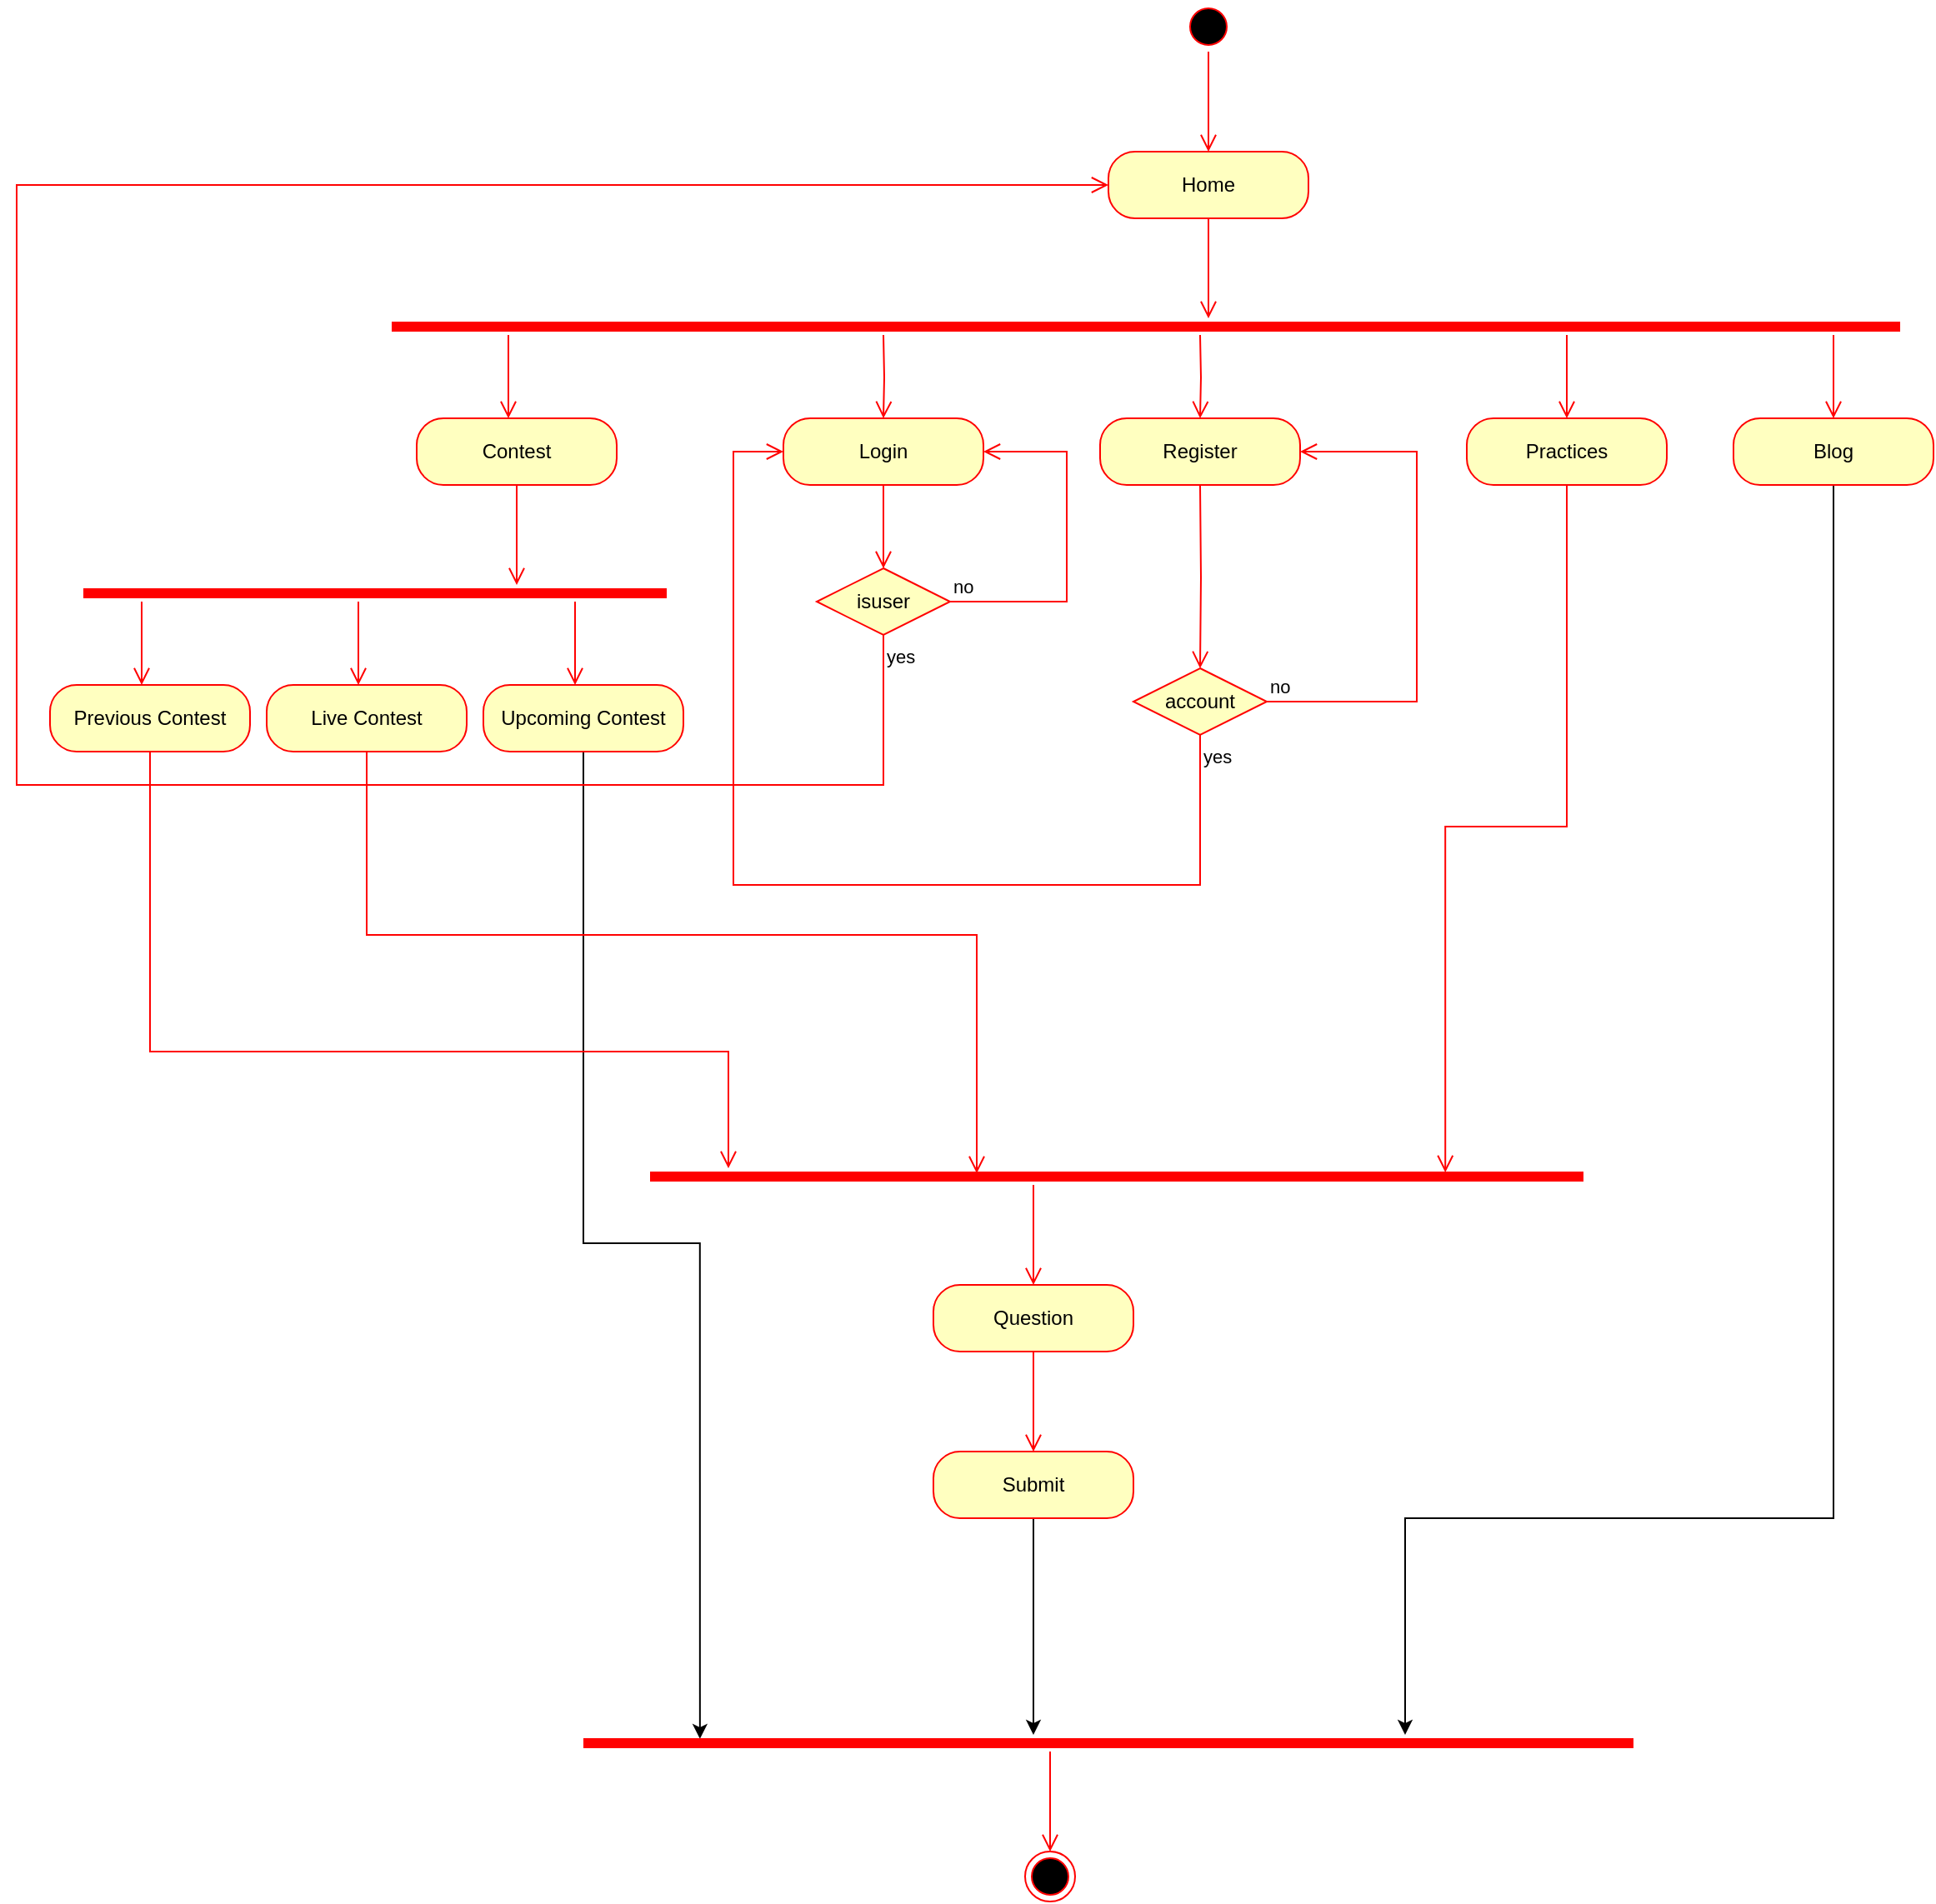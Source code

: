 <mxfile version="15.8.6" type="device"><diagram id="GTkBtEdWsMiXOQVe62GC" name="Page-1"><mxGraphModel dx="2480" dy="1337" grid="1" gridSize="10" guides="1" tooltips="1" connect="1" arrows="1" fold="1" page="1" pageScale="1" pageWidth="1169" pageHeight="827" math="0" shadow="0"><root><mxCell id="0"/><mxCell id="1" parent="0"/><mxCell id="UnOuUodClYG0U-tPBq-L-1" value="" style="ellipse;html=1;shape=startState;fillColor=#000000;strokeColor=#ff0000;" vertex="1" parent="1"><mxGeometry x="710" y="30" width="30" height="30" as="geometry"/></mxCell><mxCell id="UnOuUodClYG0U-tPBq-L-2" value="" style="edgeStyle=orthogonalEdgeStyle;html=1;verticalAlign=bottom;endArrow=open;endSize=8;strokeColor=#ff0000;rounded=0;" edge="1" source="UnOuUodClYG0U-tPBq-L-1" parent="1"><mxGeometry relative="1" as="geometry"><mxPoint x="725" y="120" as="targetPoint"/></mxGeometry></mxCell><mxCell id="UnOuUodClYG0U-tPBq-L-3" value="Home" style="rounded=1;whiteSpace=wrap;html=1;arcSize=40;fontColor=#000000;fillColor=#ffffc0;strokeColor=#ff0000;" vertex="1" parent="1"><mxGeometry x="665" y="120" width="120" height="40" as="geometry"/></mxCell><mxCell id="UnOuUodClYG0U-tPBq-L-4" value="" style="edgeStyle=orthogonalEdgeStyle;html=1;verticalAlign=bottom;endArrow=open;endSize=8;strokeColor=#ff0000;rounded=0;" edge="1" source="UnOuUodClYG0U-tPBq-L-3" parent="1"><mxGeometry relative="1" as="geometry"><mxPoint x="725" y="220" as="targetPoint"/></mxGeometry></mxCell><mxCell id="UnOuUodClYG0U-tPBq-L-6" value="" style="shape=line;html=1;strokeWidth=6;strokeColor=#ff0000;" vertex="1" parent="1"><mxGeometry x="235" y="220" width="905" height="10" as="geometry"/></mxCell><mxCell id="UnOuUodClYG0U-tPBq-L-7" value="" style="edgeStyle=orthogonalEdgeStyle;html=1;verticalAlign=bottom;endArrow=open;endSize=8;strokeColor=#ff0000;rounded=0;" edge="1" parent="1"><mxGeometry relative="1" as="geometry"><mxPoint x="1100" y="280" as="targetPoint"/><mxPoint x="1100" y="230" as="sourcePoint"/></mxGeometry></mxCell><mxCell id="UnOuUodClYG0U-tPBq-L-84" style="edgeStyle=orthogonalEdgeStyle;rounded=0;orthogonalLoop=1;jettySize=auto;html=1;exitX=0.5;exitY=1;exitDx=0;exitDy=0;" edge="1" parent="1" source="UnOuUodClYG0U-tPBq-L-8"><mxGeometry relative="1" as="geometry"><mxPoint x="843" y="1070" as="targetPoint"/><Array as="points"><mxPoint x="1100" y="940"/><mxPoint x="843" y="940"/></Array></mxGeometry></mxCell><mxCell id="UnOuUodClYG0U-tPBq-L-8" value="Blog" style="rounded=1;whiteSpace=wrap;html=1;arcSize=40;fontColor=#000000;fillColor=#ffffc0;strokeColor=#ff0000;" vertex="1" parent="1"><mxGeometry x="1040" y="280" width="120" height="40" as="geometry"/></mxCell><mxCell id="UnOuUodClYG0U-tPBq-L-13" value="Contest" style="rounded=1;whiteSpace=wrap;html=1;arcSize=40;fontColor=#000000;fillColor=#ffffc0;strokeColor=#ff0000;" vertex="1" parent="1"><mxGeometry x="250" y="280" width="120" height="40" as="geometry"/></mxCell><mxCell id="UnOuUodClYG0U-tPBq-L-14" value="" style="edgeStyle=orthogonalEdgeStyle;html=1;verticalAlign=bottom;endArrow=open;endSize=8;strokeColor=#ff0000;rounded=0;" edge="1" source="UnOuUodClYG0U-tPBq-L-13" parent="1"><mxGeometry relative="1" as="geometry"><mxPoint x="310" y="380" as="targetPoint"/></mxGeometry></mxCell><mxCell id="UnOuUodClYG0U-tPBq-L-15" value="" style="edgeStyle=orthogonalEdgeStyle;html=1;verticalAlign=bottom;endArrow=open;endSize=8;strokeColor=#ff0000;rounded=0;" edge="1" parent="1"><mxGeometry relative="1" as="geometry"><mxPoint x="305" y="280" as="targetPoint"/><mxPoint x="305" y="230" as="sourcePoint"/><Array as="points"><mxPoint x="305" y="250"/><mxPoint x="305" y="250"/></Array></mxGeometry></mxCell><mxCell id="UnOuUodClYG0U-tPBq-L-16" value="" style="edgeStyle=orthogonalEdgeStyle;html=1;verticalAlign=bottom;endArrow=open;endSize=8;strokeColor=#ff0000;rounded=0;" edge="1" parent="1"><mxGeometry relative="1" as="geometry"><mxPoint x="940" y="280" as="targetPoint"/><mxPoint x="940" y="230" as="sourcePoint"/></mxGeometry></mxCell><mxCell id="UnOuUodClYG0U-tPBq-L-20" value="" style="edgeStyle=orthogonalEdgeStyle;html=1;verticalAlign=bottom;endArrow=open;endSize=8;strokeColor=#ff0000;rounded=0;" edge="1" parent="1"><mxGeometry relative="1" as="geometry"><mxPoint x="345" y="440" as="targetPoint"/><mxPoint x="345" y="390" as="sourcePoint"/><Array as="points"><mxPoint x="345" y="400"/><mxPoint x="345" y="400"/></Array></mxGeometry></mxCell><mxCell id="UnOuUodClYG0U-tPBq-L-21" value="" style="shape=line;html=1;strokeWidth=6;strokeColor=#ff0000;" vertex="1" parent="1"><mxGeometry x="50" y="380" width="350" height="10" as="geometry"/></mxCell><mxCell id="UnOuUodClYG0U-tPBq-L-82" style="edgeStyle=orthogonalEdgeStyle;rounded=0;orthogonalLoop=1;jettySize=auto;html=1;exitX=0.5;exitY=1;exitDx=0;exitDy=0;entryX=0.111;entryY=0.243;entryDx=0;entryDy=0;entryPerimeter=0;" edge="1" parent="1" source="UnOuUodClYG0U-tPBq-L-22" target="UnOuUodClYG0U-tPBq-L-81"><mxGeometry relative="1" as="geometry"><Array as="points"><mxPoint x="350" y="775"/><mxPoint x="420" y="775"/></Array></mxGeometry></mxCell><mxCell id="UnOuUodClYG0U-tPBq-L-22" value="Upcoming Contest" style="rounded=1;whiteSpace=wrap;html=1;arcSize=40;fontColor=#000000;fillColor=#ffffc0;strokeColor=#ff0000;" vertex="1" parent="1"><mxGeometry x="290" y="440" width="120" height="40" as="geometry"/></mxCell><mxCell id="UnOuUodClYG0U-tPBq-L-23" value="Live Contest" style="rounded=1;whiteSpace=wrap;html=1;arcSize=40;fontColor=#000000;fillColor=#ffffc0;strokeColor=#ff0000;" vertex="1" parent="1"><mxGeometry x="160" y="440" width="120" height="40" as="geometry"/></mxCell><mxCell id="UnOuUodClYG0U-tPBq-L-24" value="" style="edgeStyle=orthogonalEdgeStyle;html=1;verticalAlign=bottom;endArrow=open;endSize=8;strokeColor=#ff0000;rounded=0;" edge="1" parent="1"><mxGeometry relative="1" as="geometry"><mxPoint x="215" y="440" as="targetPoint"/><mxPoint x="215" y="390" as="sourcePoint"/><Array as="points"><mxPoint x="215" y="400"/><mxPoint x="215" y="400"/></Array></mxGeometry></mxCell><mxCell id="UnOuUodClYG0U-tPBq-L-25" value="" style="edgeStyle=orthogonalEdgeStyle;html=1;verticalAlign=bottom;endArrow=open;endSize=8;strokeColor=#ff0000;rounded=0;" edge="1" source="UnOuUodClYG0U-tPBq-L-23" parent="1"><mxGeometry relative="1" as="geometry"><mxPoint x="586" y="733" as="targetPoint"/><Array as="points"><mxPoint x="220" y="590"/><mxPoint x="586" y="590"/></Array></mxGeometry></mxCell><mxCell id="UnOuUodClYG0U-tPBq-L-26" value="" style="edgeStyle=orthogonalEdgeStyle;html=1;verticalAlign=bottom;endArrow=open;endSize=8;strokeColor=#ff0000;rounded=0;" edge="1" source="UnOuUodClYG0U-tPBq-L-27" parent="1" target="UnOuUodClYG0U-tPBq-L-53"><mxGeometry relative="1" as="geometry"><mxPoint x="90" y="540" as="targetPoint"/><Array as="points"><mxPoint x="90" y="660"/><mxPoint x="437" y="660"/></Array></mxGeometry></mxCell><mxCell id="UnOuUodClYG0U-tPBq-L-27" value="Previous Contest" style="rounded=1;whiteSpace=wrap;html=1;arcSize=40;fontColor=#000000;fillColor=#ffffc0;strokeColor=#ff0000;" vertex="1" parent="1"><mxGeometry x="30" y="440" width="120" height="40" as="geometry"/></mxCell><mxCell id="UnOuUodClYG0U-tPBq-L-28" value="" style="edgeStyle=orthogonalEdgeStyle;html=1;verticalAlign=bottom;endArrow=open;endSize=8;strokeColor=#ff0000;rounded=0;" edge="1" parent="1"><mxGeometry relative="1" as="geometry"><mxPoint x="85" y="440" as="targetPoint"/><mxPoint x="85" y="390" as="sourcePoint"/><Array as="points"><mxPoint x="85" y="400"/><mxPoint x="85" y="400"/></Array></mxGeometry></mxCell><mxCell id="UnOuUodClYG0U-tPBq-L-29" value="" style="edgeStyle=orthogonalEdgeStyle;html=1;verticalAlign=bottom;endArrow=open;endSize=8;strokeColor=#ff0000;rounded=0;entryX=0.852;entryY=0.253;entryDx=0;entryDy=0;entryPerimeter=0;" edge="1" source="UnOuUodClYG0U-tPBq-L-30" parent="1" target="UnOuUodClYG0U-tPBq-L-53"><mxGeometry relative="1" as="geometry"><mxPoint x="940" y="380" as="targetPoint"/></mxGeometry></mxCell><mxCell id="UnOuUodClYG0U-tPBq-L-30" value="Practices" style="rounded=1;whiteSpace=wrap;html=1;arcSize=40;fontColor=#000000;fillColor=#ffffc0;strokeColor=#ff0000;" vertex="1" parent="1"><mxGeometry x="880" y="280" width="120" height="40" as="geometry"/></mxCell><mxCell id="UnOuUodClYG0U-tPBq-L-33" value="" style="edgeStyle=orthogonalEdgeStyle;html=1;verticalAlign=bottom;endArrow=open;endSize=8;strokeColor=#ff0000;rounded=0;" edge="1" source="UnOuUodClYG0U-tPBq-L-35" parent="1"><mxGeometry relative="1" as="geometry"><mxPoint x="620" y="900" as="targetPoint"/></mxGeometry></mxCell><mxCell id="UnOuUodClYG0U-tPBq-L-83" style="edgeStyle=orthogonalEdgeStyle;rounded=0;orthogonalLoop=1;jettySize=auto;html=1;exitX=0.5;exitY=1;exitDx=0;exitDy=0;" edge="1" parent="1" source="UnOuUodClYG0U-tPBq-L-34"><mxGeometry relative="1" as="geometry"><mxPoint x="620" y="1070" as="targetPoint"/></mxGeometry></mxCell><mxCell id="UnOuUodClYG0U-tPBq-L-34" value="Submit" style="rounded=1;whiteSpace=wrap;html=1;arcSize=40;fontColor=#000000;fillColor=#ffffc0;strokeColor=#ff0000;" vertex="1" parent="1"><mxGeometry x="560" y="900" width="120" height="40" as="geometry"/></mxCell><mxCell id="UnOuUodClYG0U-tPBq-L-35" value="Question" style="rounded=1;whiteSpace=wrap;html=1;arcSize=40;fontColor=#000000;fillColor=#ffffc0;strokeColor=#ff0000;" vertex="1" parent="1"><mxGeometry x="560" y="800" width="120" height="40" as="geometry"/></mxCell><mxCell id="UnOuUodClYG0U-tPBq-L-40" value="" style="edgeStyle=orthogonalEdgeStyle;html=1;verticalAlign=bottom;endArrow=open;endSize=8;strokeColor=#ff0000;rounded=0;" edge="1" parent="1" target="UnOuUodClYG0U-tPBq-L-60"><mxGeometry relative="1" as="geometry"><mxPoint x="530" y="280" as="targetPoint"/><mxPoint x="530" y="230" as="sourcePoint"/></mxGeometry></mxCell><mxCell id="UnOuUodClYG0U-tPBq-L-53" value="" style="shape=line;html=1;strokeWidth=6;strokeColor=#ff0000;" vertex="1" parent="1"><mxGeometry x="390" y="730" width="560" height="10" as="geometry"/></mxCell><mxCell id="UnOuUodClYG0U-tPBq-L-54" value="" style="edgeStyle=orthogonalEdgeStyle;html=1;verticalAlign=bottom;endArrow=open;endSize=8;strokeColor=#ff0000;rounded=0;" edge="1" parent="1"><mxGeometry relative="1" as="geometry"><mxPoint x="620" y="800" as="targetPoint"/><mxPoint x="620" y="740" as="sourcePoint"/></mxGeometry></mxCell><mxCell id="UnOuUodClYG0U-tPBq-L-60" value="Login" style="rounded=1;whiteSpace=wrap;html=1;arcSize=40;fontColor=#000000;fillColor=#ffffc0;strokeColor=#ff0000;" vertex="1" parent="1"><mxGeometry x="470" y="280" width="120" height="40" as="geometry"/></mxCell><mxCell id="UnOuUodClYG0U-tPBq-L-64" value="" style="edgeStyle=orthogonalEdgeStyle;html=1;verticalAlign=bottom;endArrow=open;endSize=8;strokeColor=#ff0000;rounded=0;" edge="1" target="UnOuUodClYG0U-tPBq-L-65" parent="1"><mxGeometry relative="1" as="geometry"><mxPoint x="720" y="280" as="targetPoint"/><mxPoint x="720" y="230" as="sourcePoint"/></mxGeometry></mxCell><mxCell id="UnOuUodClYG0U-tPBq-L-65" value="Register" style="rounded=1;whiteSpace=wrap;html=1;arcSize=40;fontColor=#000000;fillColor=#ffffc0;strokeColor=#ff0000;" vertex="1" parent="1"><mxGeometry x="660" y="280" width="120" height="40" as="geometry"/></mxCell><mxCell id="UnOuUodClYG0U-tPBq-L-66" value="&lt;div&gt;isuser&lt;/div&gt;" style="rhombus;whiteSpace=wrap;html=1;fillColor=#ffffc0;strokeColor=#ff0000;" vertex="1" parent="1"><mxGeometry x="490" y="370" width="80" height="40" as="geometry"/></mxCell><mxCell id="UnOuUodClYG0U-tPBq-L-67" value="no" style="edgeStyle=orthogonalEdgeStyle;html=1;align=left;verticalAlign=bottom;endArrow=open;endSize=8;strokeColor=#ff0000;rounded=0;entryX=1;entryY=0.5;entryDx=0;entryDy=0;" edge="1" source="UnOuUodClYG0U-tPBq-L-66" parent="1" target="UnOuUodClYG0U-tPBq-L-60"><mxGeometry x="-1" relative="1" as="geometry"><mxPoint x="640" y="270" as="targetPoint"/><Array as="points"><mxPoint x="640" y="390"/><mxPoint x="640" y="300"/></Array></mxGeometry></mxCell><mxCell id="UnOuUodClYG0U-tPBq-L-68" value="yes" style="edgeStyle=orthogonalEdgeStyle;html=1;align=left;verticalAlign=top;endArrow=open;endSize=8;strokeColor=#ff0000;rounded=0;entryX=0;entryY=0.5;entryDx=0;entryDy=0;" edge="1" source="UnOuUodClYG0U-tPBq-L-66" parent="1" target="UnOuUodClYG0U-tPBq-L-3"><mxGeometry x="-1" relative="1" as="geometry"><mxPoint x="530" y="470" as="targetPoint"/><Array as="points"><mxPoint x="530" y="500"/><mxPoint x="10" y="500"/><mxPoint x="10" y="140"/></Array></mxGeometry></mxCell><mxCell id="UnOuUodClYG0U-tPBq-L-69" value="" style="edgeStyle=orthogonalEdgeStyle;html=1;verticalAlign=bottom;endArrow=open;endSize=8;strokeColor=#ff0000;rounded=0;" edge="1" parent="1"><mxGeometry relative="1" as="geometry"><mxPoint x="530" y="370" as="targetPoint"/><mxPoint x="530" y="320" as="sourcePoint"/></mxGeometry></mxCell><mxCell id="UnOuUodClYG0U-tPBq-L-70" value="account" style="rhombus;whiteSpace=wrap;html=1;fillColor=#ffffc0;strokeColor=#ff0000;" vertex="1" parent="1"><mxGeometry x="680" y="430" width="80" height="40" as="geometry"/></mxCell><mxCell id="UnOuUodClYG0U-tPBq-L-71" value="no" style="edgeStyle=orthogonalEdgeStyle;html=1;align=left;verticalAlign=bottom;endArrow=open;endSize=8;strokeColor=#ff0000;rounded=0;entryX=1;entryY=0.5;entryDx=0;entryDy=0;" edge="1" source="UnOuUodClYG0U-tPBq-L-70" parent="1" target="UnOuUodClYG0U-tPBq-L-65"><mxGeometry x="-1" relative="1" as="geometry"><mxPoint x="850" y="290" as="targetPoint"/><Array as="points"><mxPoint x="850" y="450"/><mxPoint x="850" y="300"/></Array></mxGeometry></mxCell><mxCell id="UnOuUodClYG0U-tPBq-L-72" value="yes" style="edgeStyle=orthogonalEdgeStyle;html=1;align=left;verticalAlign=top;endArrow=open;endSize=8;strokeColor=#ff0000;rounded=0;entryX=0;entryY=0.5;entryDx=0;entryDy=0;" edge="1" source="UnOuUodClYG0U-tPBq-L-70" parent="1" target="UnOuUodClYG0U-tPBq-L-60"><mxGeometry x="-1" relative="1" as="geometry"><mxPoint x="440" y="300" as="targetPoint"/><Array as="points"><mxPoint x="720" y="560"/><mxPoint x="440" y="560"/><mxPoint x="440" y="300"/></Array></mxGeometry></mxCell><mxCell id="UnOuUodClYG0U-tPBq-L-73" value="" style="edgeStyle=orthogonalEdgeStyle;html=1;verticalAlign=bottom;endArrow=open;endSize=8;strokeColor=#ff0000;rounded=0;entryX=0.5;entryY=0;entryDx=0;entryDy=0;" edge="1" parent="1" target="UnOuUodClYG0U-tPBq-L-70"><mxGeometry relative="1" as="geometry"><mxPoint x="720" y="370" as="targetPoint"/><mxPoint x="720" y="320" as="sourcePoint"/></mxGeometry></mxCell><mxCell id="UnOuUodClYG0U-tPBq-L-81" value="" style="shape=line;html=1;strokeWidth=6;strokeColor=#ff0000;" vertex="1" parent="1"><mxGeometry x="350" y="1070" width="630" height="10" as="geometry"/></mxCell><mxCell id="UnOuUodClYG0U-tPBq-L-85" value="" style="ellipse;html=1;shape=endState;fillColor=#000000;strokeColor=#ff0000;" vertex="1" parent="1"><mxGeometry x="615" y="1140" width="30" height="30" as="geometry"/></mxCell><mxCell id="UnOuUodClYG0U-tPBq-L-86" value="" style="edgeStyle=orthogonalEdgeStyle;html=1;verticalAlign=bottom;endArrow=open;endSize=8;strokeColor=#ff0000;rounded=0;" edge="1" parent="1"><mxGeometry relative="1" as="geometry"><mxPoint x="630.0" y="1140" as="targetPoint"/><mxPoint x="630.0" y="1080" as="sourcePoint"/></mxGeometry></mxCell></root></mxGraphModel></diagram></mxfile>